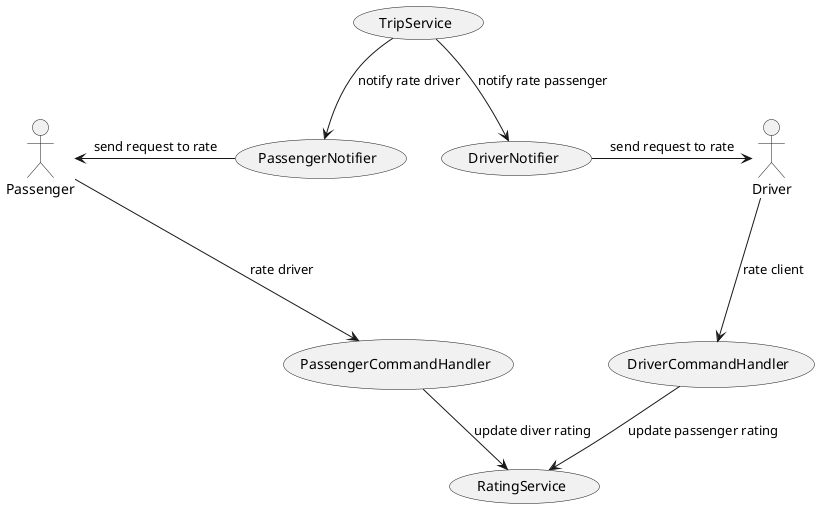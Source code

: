 ﻿@startuml

actor Passenger
actor Driver

usecase RatingService
usecase TripService
usecase DriverCommandHandler
usecase PassengerCommandHandler
usecase DriverNotifier
usecase PassengerNotifier

TripService -down-> PassengerNotifier : "notify rate driver"
TripService -down-> DriverNotifier : "notify rate passenger"
PassengerNotifier -left-> Passenger : "send request to rate"
DriverNotifier -right-> Driver : "send request to rate"
Driver -down--> DriverCommandHandler : "rate client"
Passenger -down--> PassengerCommandHandler : "rate driver"
PassengerCommandHandler -down-> RatingService : "update diver rating"
DriverCommandHandler -down-> RatingService : "update passenger rating"

@enduml